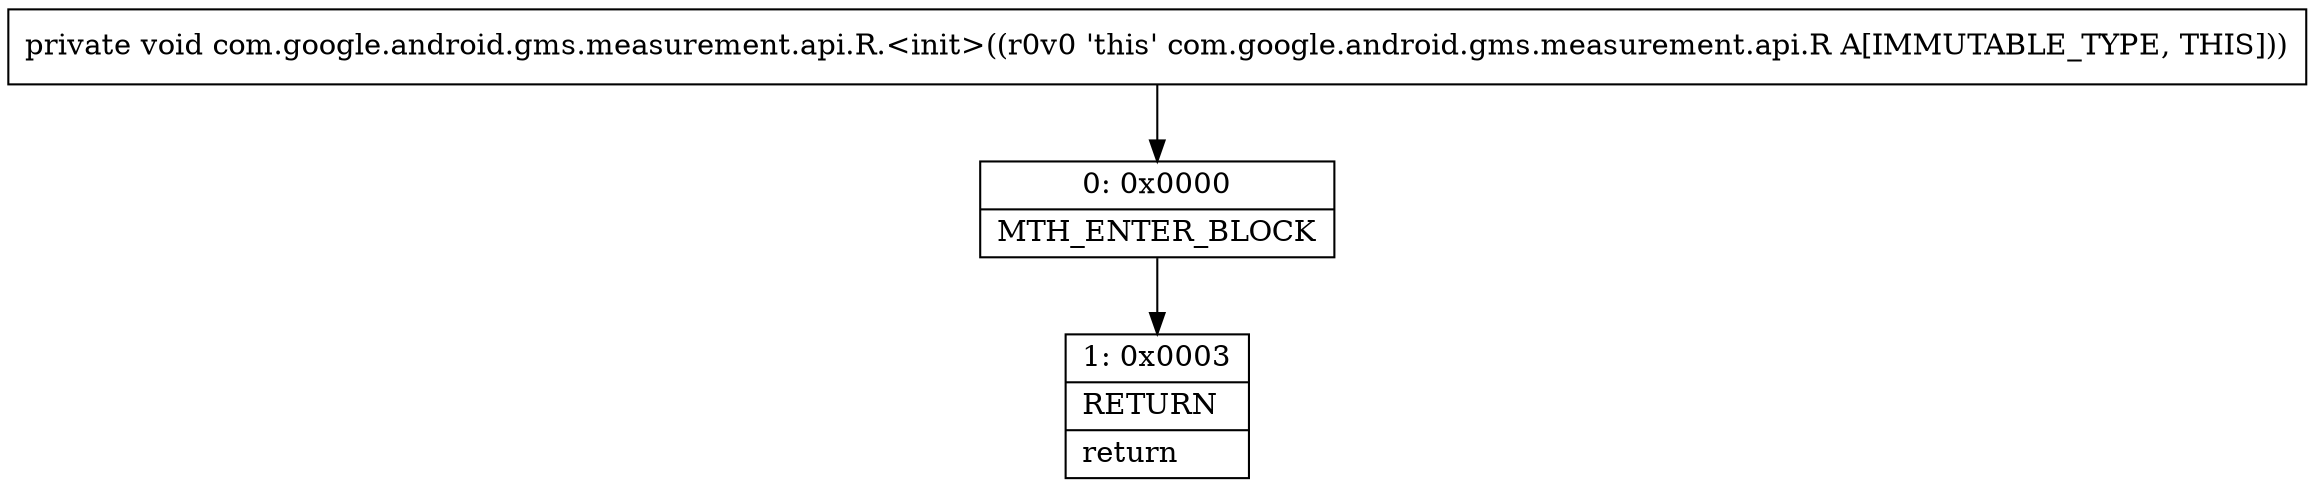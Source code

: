 digraph "CFG forcom.google.android.gms.measurement.api.R.\<init\>()V" {
Node_0 [shape=record,label="{0\:\ 0x0000|MTH_ENTER_BLOCK\l}"];
Node_1 [shape=record,label="{1\:\ 0x0003|RETURN\l|return\l}"];
MethodNode[shape=record,label="{private void com.google.android.gms.measurement.api.R.\<init\>((r0v0 'this' com.google.android.gms.measurement.api.R A[IMMUTABLE_TYPE, THIS])) }"];
MethodNode -> Node_0;
Node_0 -> Node_1;
}

